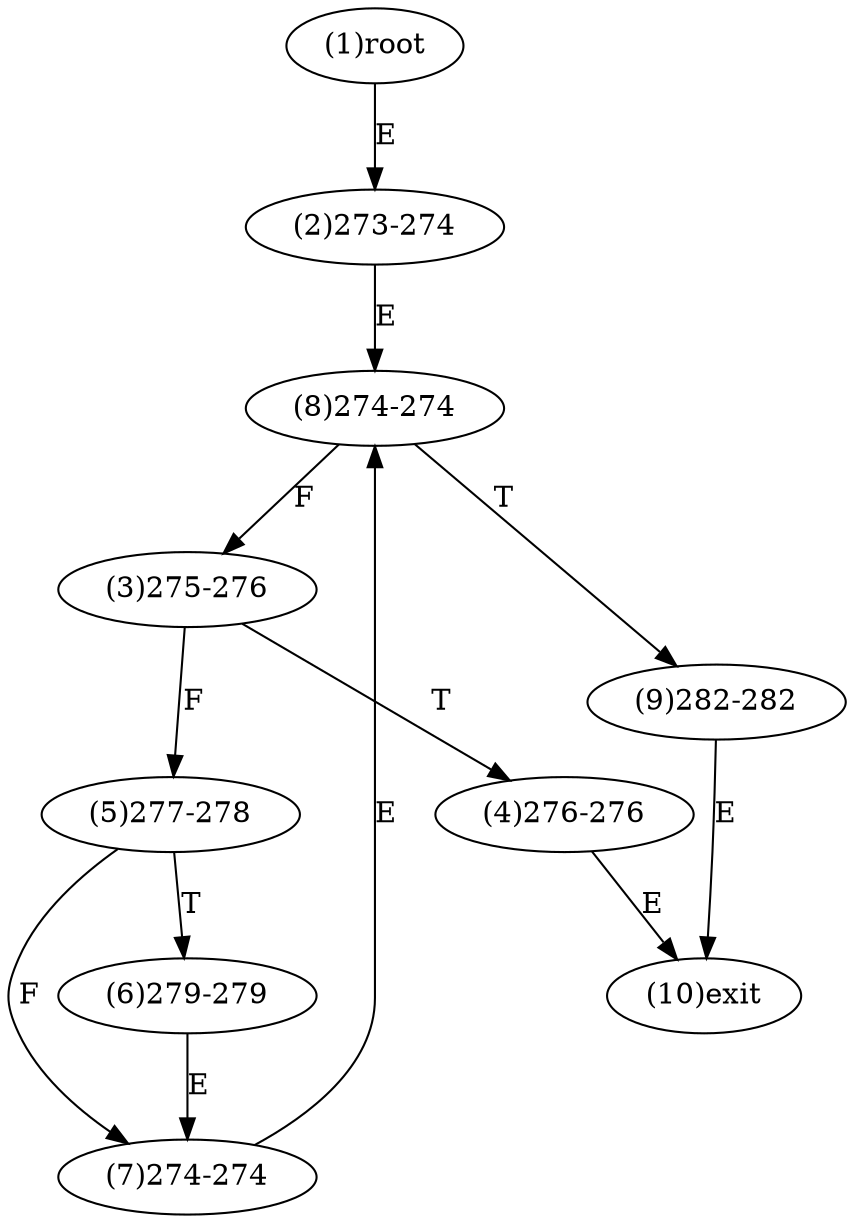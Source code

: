 digraph "" { 
1[ label="(1)root"];
2[ label="(2)273-274"];
3[ label="(3)275-276"];
4[ label="(4)276-276"];
5[ label="(5)277-278"];
6[ label="(6)279-279"];
7[ label="(7)274-274"];
8[ label="(8)274-274"];
9[ label="(9)282-282"];
10[ label="(10)exit"];
1->2[ label="E"];
2->8[ label="E"];
3->5[ label="F"];
3->4[ label="T"];
4->10[ label="E"];
5->7[ label="F"];
5->6[ label="T"];
6->7[ label="E"];
7->8[ label="E"];
8->3[ label="F"];
8->9[ label="T"];
9->10[ label="E"];
}
